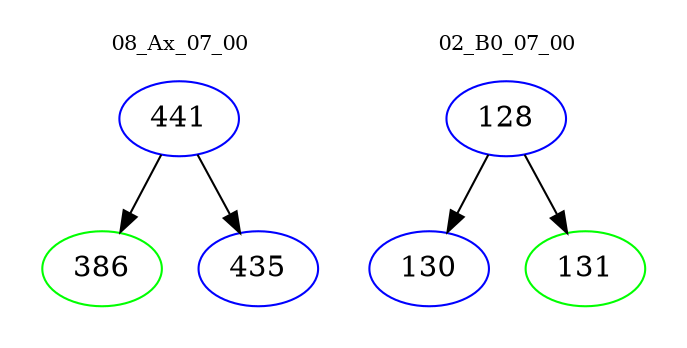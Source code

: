 digraph{
subgraph cluster_0 {
color = white
label = "08_Ax_07_00";
fontsize=10;
T0_441 [label="441", color="blue"]
T0_441 -> T0_386 [color="black"]
T0_386 [label="386", color="green"]
T0_441 -> T0_435 [color="black"]
T0_435 [label="435", color="blue"]
}
subgraph cluster_1 {
color = white
label = "02_B0_07_00";
fontsize=10;
T1_128 [label="128", color="blue"]
T1_128 -> T1_130 [color="black"]
T1_130 [label="130", color="blue"]
T1_128 -> T1_131 [color="black"]
T1_131 [label="131", color="green"]
}
}
